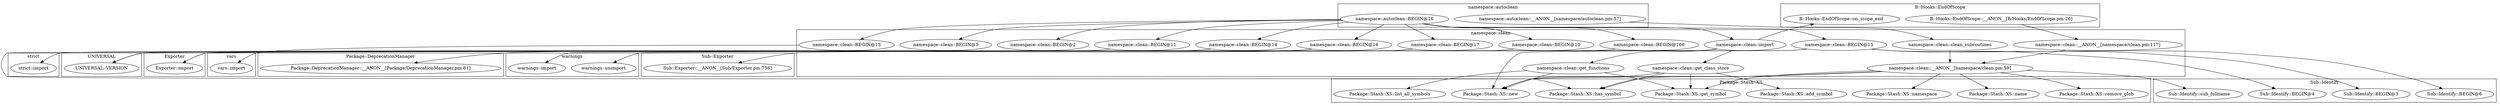 digraph {
graph [overlap=false]
subgraph cluster_warnings {
	label="warnings";
	"warnings::unimport";
	"warnings::import";
}
subgraph cluster_vars {
	label="vars";
	"vars::import";
}
subgraph cluster_Sub_Identify {
	label="Sub::Identify";
	"Sub::Identify::BEGIN@3";
	"Sub::Identify::sub_fullname";
	"Sub::Identify::BEGIN@6";
	"Sub::Identify::BEGIN@4";
}
subgraph cluster_Package_Stash_XS {
	label="Package::Stash::XS";
	"Package::Stash::XS::get_symbol";
	"Package::Stash::XS::has_symbol";
	"Package::Stash::XS::list_all_symbols";
	"Package::Stash::XS::add_symbol";
	"Package::Stash::XS::name";
	"Package::Stash::XS::namespace";
	"Package::Stash::XS::new";
	"Package::Stash::XS::remove_glob";
}
subgraph cluster_namespace_autoclean {
	label="namespace::autoclean";
	"namespace::autoclean::__ANON__[namespace/autoclean.pm:57]";
	"namespace::autoclean::BEGIN@16";
}
subgraph cluster_B_Hooks_EndOfScope {
	label="B::Hooks::EndOfScope";
	"B::Hooks::EndOfScope::__ANON__[B/Hooks/EndOfScope.pm:26]";
	"B::Hooks::EndOfScope::on_scope_end";
}
subgraph cluster_UNIVERSAL {
	label="UNIVERSAL";
	"UNIVERSAL::VERSION";
}
subgraph cluster_namespace_clean {
	label="namespace::clean";
	"namespace::clean::BEGIN@11";
	"namespace::clean::__ANON__[namespace/clean.pm:59]";
	"namespace::clean::BEGIN@14";
	"namespace::clean::get_functions";
	"namespace::clean::__ANON__[namespace/clean.pm:117]";
	"namespace::clean::BEGIN@13";
	"namespace::clean::BEGIN@16";
	"namespace::clean::BEGIN@10";
	"namespace::clean::BEGIN@166";
	"namespace::clean::BEGIN@2";
	"namespace::clean::BEGIN@5";
	"namespace::clean::clean_subroutines";
	"namespace::clean::get_class_store";
	"namespace::clean::BEGIN@17";
	"namespace::clean::BEGIN@15";
	"namespace::clean::import";
}
subgraph cluster_Sub_Exporter {
	label="Sub::Exporter";
	"Sub::Exporter::__ANON__[Sub/Exporter.pm:756]";
}
subgraph cluster_strict {
	label="strict";
	"strict::import";
}
subgraph cluster_Exporter {
	label="Exporter";
	"Exporter::import";
}
subgraph cluster_Package_DeprecationManager {
	label="Package::DeprecationManager";
	"Package::DeprecationManager::__ANON__[Package/DeprecationManager.pm:61]";
}
"namespace::clean::BEGIN@17" -> "Sub::Exporter::__ANON__[Sub/Exporter.pm:756]";
"namespace::autoclean::BEGIN@16" -> "namespace::clean::BEGIN@2";
"namespace::clean::__ANON__[namespace/clean.pm:59]" -> "Sub::Identify::sub_fullname";
"namespace::clean::BEGIN@15" -> "Exporter::import";
"namespace::clean::BEGIN@14" -> "Exporter::import";
"namespace::clean::__ANON__[namespace/clean.pm:59]" -> "Package::Stash::XS::remove_glob";
"namespace::autoclean::__ANON__[namespace/autoclean.pm:57]" -> "namespace::clean::clean_subroutines";
"namespace::autoclean::BEGIN@16" -> "namespace::clean::BEGIN@15";
"namespace::clean::__ANON__[namespace/clean.pm:59]" -> "Package::Stash::XS::has_symbol";
"namespace::clean::import" -> "Package::Stash::XS::has_symbol";
"namespace::clean::get_class_store" -> "Package::Stash::XS::has_symbol";
"namespace::clean::clean_subroutines" -> "namespace::clean::__ANON__[namespace/clean.pm:59]";
"namespace::clean::__ANON__[namespace/clean.pm:117]" -> "namespace::clean::__ANON__[namespace/clean.pm:59]";
"B::Hooks::EndOfScope::__ANON__[B/Hooks/EndOfScope.pm:26]" -> "namespace::clean::__ANON__[namespace/clean.pm:117]";
"namespace::clean::__ANON__[namespace/clean.pm:59]" -> "Package::Stash::XS::get_symbol";
"namespace::clean::get_class_store" -> "Package::Stash::XS::get_symbol";
"namespace::clean::get_functions" -> "Package::Stash::XS::get_symbol";
"namespace::clean::get_functions" -> "Package::Stash::XS::list_all_symbols";
"namespace::autoclean::BEGIN@16" -> "namespace::clean::BEGIN@11";
"namespace::autoclean::BEGIN@16" -> "namespace::clean::BEGIN@14";
"namespace::clean::BEGIN@10" -> "warnings::import";
"namespace::clean::BEGIN@13" -> "vars::import";
"namespace::clean::__ANON__[namespace/clean.pm:59]" -> "Package::Stash::XS::new";
"namespace::clean::import" -> "Package::Stash::XS::new";
"namespace::clean::get_class_store" -> "Package::Stash::XS::new";
"namespace::clean::get_functions" -> "Package::Stash::XS::new";
"namespace::autoclean::BEGIN@16" -> "namespace::clean::import";
"namespace::clean::BEGIN@14" -> "UNIVERSAL::VERSION";
"namespace::clean::BEGIN@16" -> "UNIVERSAL::VERSION";
"namespace::clean::BEGIN@17" -> "UNIVERSAL::VERSION";
"namespace::clean::BEGIN@15" -> "UNIVERSAL::VERSION";
"namespace::clean::BEGIN@11" -> "strict::import";
"namespace::autoclean::BEGIN@16" -> "namespace::clean::BEGIN@13";
"namespace::clean::BEGIN@166" -> "warnings::unimport";
"namespace::clean::BEGIN@15" -> "Sub::Identify::BEGIN@6";
"namespace::autoclean::BEGIN@16" -> "namespace::clean::BEGIN@16";
"namespace::clean::import" -> "namespace::clean::get_class_store";
"namespace::clean::import" -> "B::Hooks::EndOfScope::on_scope_end";
"namespace::clean::BEGIN@16" -> "Package::DeprecationManager::__ANON__[Package/DeprecationManager.pm:61]";
"namespace::clean::__ANON__[namespace/clean.pm:59]" -> "Package::Stash::XS::namespace";
"namespace::autoclean::BEGIN@16" -> "namespace::clean::BEGIN@17";
"namespace::clean::BEGIN@15" -> "Sub::Identify::BEGIN@3";
"namespace::clean::__ANON__[namespace/clean.pm:59]" -> "Package::Stash::XS::name";
"namespace::autoclean::BEGIN@16" -> "namespace::clean::BEGIN@10";
"namespace::autoclean::BEGIN@16" -> "namespace::clean::BEGIN@166";
"namespace::autoclean::BEGIN@16" -> "namespace::clean::BEGIN@5";
"namespace::clean::get_class_store" -> "Package::Stash::XS::add_symbol";
"namespace::clean::import" -> "namespace::clean::get_functions";
"namespace::clean::BEGIN@15" -> "Sub::Identify::BEGIN@4";
}
